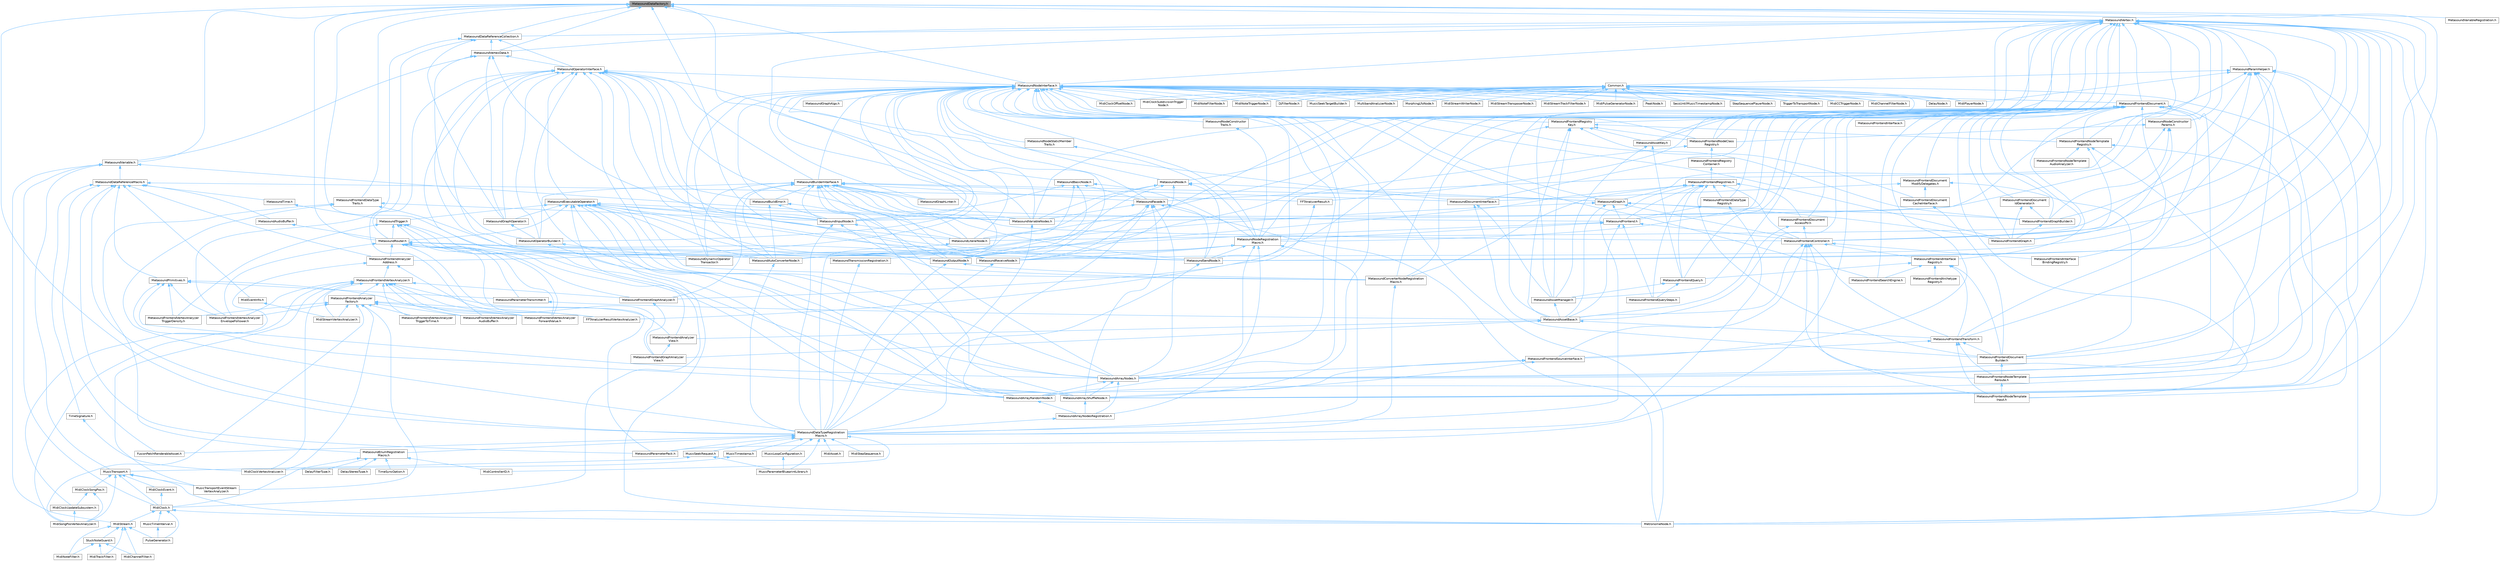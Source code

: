 digraph "MetasoundDataFactory.h"
{
 // INTERACTIVE_SVG=YES
 // LATEX_PDF_SIZE
  bgcolor="transparent";
  edge [fontname=Helvetica,fontsize=10,labelfontname=Helvetica,labelfontsize=10];
  node [fontname=Helvetica,fontsize=10,shape=box,height=0.2,width=0.4];
  Node1 [id="Node000001",label="MetasoundDataFactory.h",height=0.2,width=0.4,color="gray40", fillcolor="grey60", style="filled", fontcolor="black",tooltip=" "];
  Node1 -> Node2 [id="edge1_Node000001_Node000002",dir="back",color="steelblue1",style="solid",tooltip=" "];
  Node2 [id="Node000002",label="MetasoundArrayNodes.h",height=0.2,width=0.4,color="grey40", fillcolor="white", style="filled",URL="$de/d05/MetasoundArrayNodes_8h.html",tooltip=" "];
  Node2 -> Node3 [id="edge2_Node000002_Node000003",dir="back",color="steelblue1",style="solid",tooltip=" "];
  Node3 [id="Node000003",label="MetasoundArrayNodesRegistration.h",height=0.2,width=0.4,color="grey40", fillcolor="white", style="filled",URL="$d2/d35/MetasoundArrayNodesRegistration_8h.html",tooltip=" "];
  Node3 -> Node4 [id="edge3_Node000003_Node000004",dir="back",color="steelblue1",style="solid",tooltip=" "];
  Node4 [id="Node000004",label="MetasoundDataTypeRegistration\lMacro.h",height=0.2,width=0.4,color="grey40", fillcolor="white", style="filled",URL="$d1/d2b/MetasoundDataTypeRegistrationMacro_8h.html",tooltip=" "];
  Node4 -> Node5 [id="edge4_Node000004_Node000005",dir="back",color="steelblue1",style="solid",tooltip=" "];
  Node5 [id="Node000005",label="FusionPatchRenderableAsset.h",height=0.2,width=0.4,color="grey40", fillcolor="white", style="filled",URL="$d0/dd5/FusionPatchRenderableAsset_8h.html",tooltip=" "];
  Node4 -> Node6 [id="edge5_Node000004_Node000006",dir="back",color="steelblue1",style="solid",tooltip=" "];
  Node6 [id="Node000006",label="MetasoundEnumRegistration\lMacro.h",height=0.2,width=0.4,color="grey40", fillcolor="white", style="filled",URL="$dd/da6/MetasoundEnumRegistrationMacro_8h.html",tooltip=" "];
  Node6 -> Node7 [id="edge6_Node000006_Node000007",dir="back",color="steelblue1",style="solid",tooltip=" "];
  Node7 [id="Node000007",label="DelayFilterType.h",height=0.2,width=0.4,color="grey40", fillcolor="white", style="filled",URL="$da/d13/DelayFilterType_8h.html",tooltip=" "];
  Node6 -> Node8 [id="edge7_Node000006_Node000008",dir="back",color="steelblue1",style="solid",tooltip=" "];
  Node8 [id="Node000008",label="DelayStereoType.h",height=0.2,width=0.4,color="grey40", fillcolor="white", style="filled",URL="$d4/db3/DelayStereoType_8h.html",tooltip=" "];
  Node6 -> Node9 [id="edge8_Node000006_Node000009",dir="back",color="steelblue1",style="solid",tooltip=" "];
  Node9 [id="Node000009",label="MidiClock.h",height=0.2,width=0.4,color="grey40", fillcolor="white", style="filled",URL="$df/d88/MidiClock_8h.html",tooltip=" "];
  Node9 -> Node10 [id="edge9_Node000009_Node000010",dir="back",color="steelblue1",style="solid",tooltip=" "];
  Node10 [id="Node000010",label="MetronomeNode.h",height=0.2,width=0.4,color="grey40", fillcolor="white", style="filled",URL="$d9/daa/MetronomeNode_8h.html",tooltip=" "];
  Node9 -> Node11 [id="edge10_Node000009_Node000011",dir="back",color="steelblue1",style="solid",tooltip=" "];
  Node11 [id="Node000011",label="MidiStream.h",height=0.2,width=0.4,color="grey40", fillcolor="white", style="filled",URL="$d8/ded/MidiStream_8h.html",tooltip=" "];
  Node11 -> Node12 [id="edge11_Node000011_Node000012",dir="back",color="steelblue1",style="solid",tooltip=" "];
  Node12 [id="Node000012",label="MidiChannelFilter.h",height=0.2,width=0.4,color="grey40", fillcolor="white", style="filled",URL="$d3/dab/MidiChannelFilter_8h.html",tooltip=" "];
  Node11 -> Node13 [id="edge12_Node000011_Node000013",dir="back",color="steelblue1",style="solid",tooltip=" "];
  Node13 [id="Node000013",label="MidiNoteFilter.h",height=0.2,width=0.4,color="grey40", fillcolor="white", style="filled",URL="$d4/d05/MidiNoteFilter_8h.html",tooltip=" "];
  Node11 -> Node14 [id="edge13_Node000011_Node000014",dir="back",color="steelblue1",style="solid",tooltip=" "];
  Node14 [id="Node000014",label="MidiTrackFilter.h",height=0.2,width=0.4,color="grey40", fillcolor="white", style="filled",URL="$d0/d2f/MidiTrackFilter_8h.html",tooltip=" "];
  Node11 -> Node15 [id="edge14_Node000011_Node000015",dir="back",color="steelblue1",style="solid",tooltip=" "];
  Node15 [id="Node000015",label="PulseGenerator.h",height=0.2,width=0.4,color="grey40", fillcolor="white", style="filled",URL="$da/db3/PulseGenerator_8h.html",tooltip=" "];
  Node11 -> Node16 [id="edge15_Node000011_Node000016",dir="back",color="steelblue1",style="solid",tooltip=" "];
  Node16 [id="Node000016",label="StuckNoteGuard.h",height=0.2,width=0.4,color="grey40", fillcolor="white", style="filled",URL="$df/dcf/StuckNoteGuard_8h.html",tooltip=" "];
  Node16 -> Node12 [id="edge16_Node000016_Node000012",dir="back",color="steelblue1",style="solid",tooltip=" "];
  Node16 -> Node13 [id="edge17_Node000016_Node000013",dir="back",color="steelblue1",style="solid",tooltip=" "];
  Node16 -> Node14 [id="edge18_Node000016_Node000014",dir="back",color="steelblue1",style="solid",tooltip=" "];
  Node9 -> Node17 [id="edge19_Node000009_Node000017",dir="back",color="steelblue1",style="solid",tooltip=" "];
  Node17 [id="Node000017",label="MusicTimeInterval.h",height=0.2,width=0.4,color="grey40", fillcolor="white", style="filled",URL="$dc/da7/MusicTimeInterval_8h.html",tooltip=" "];
  Node17 -> Node15 [id="edge20_Node000017_Node000015",dir="back",color="steelblue1",style="solid",tooltip=" "];
  Node9 -> Node15 [id="edge21_Node000009_Node000015",dir="back",color="steelblue1",style="solid",tooltip=" "];
  Node6 -> Node18 [id="edge22_Node000006_Node000018",dir="back",color="steelblue1",style="solid",tooltip=" "];
  Node18 [id="Node000018",label="MidiControllerID.h",height=0.2,width=0.4,color="grey40", fillcolor="white", style="filled",URL="$d0/d53/MidiControllerID_8h.html",tooltip=" "];
  Node6 -> Node19 [id="edge23_Node000006_Node000019",dir="back",color="steelblue1",style="solid",tooltip=" "];
  Node19 [id="Node000019",label="TimeSyncOption.h",height=0.2,width=0.4,color="grey40", fillcolor="white", style="filled",URL="$d4/dc5/HarmonixMetasound_2Public_2HarmonixMetasound_2DataTypes_2TimeSyncOption_8h.html",tooltip=" "];
  Node4 -> Node20 [id="edge24_Node000004_Node000020",dir="back",color="steelblue1",style="solid",tooltip=" "];
  Node20 [id="Node000020",label="MetasoundParameterPack.h",height=0.2,width=0.4,color="grey40", fillcolor="white", style="filled",URL="$d8/d84/MetasoundParameterPack_8h.html",tooltip=" "];
  Node4 -> Node21 [id="edge25_Node000004_Node000021",dir="back",color="steelblue1",style="solid",tooltip=" "];
  Node21 [id="Node000021",label="MidiAsset.h",height=0.2,width=0.4,color="grey40", fillcolor="white", style="filled",URL="$da/d6b/MidiAsset_8h.html",tooltip=" "];
  Node4 -> Node18 [id="edge26_Node000004_Node000018",dir="back",color="steelblue1",style="solid",tooltip=" "];
  Node4 -> Node22 [id="edge27_Node000004_Node000022",dir="back",color="steelblue1",style="solid",tooltip=" "];
  Node22 [id="Node000022",label="MidiStepSequence.h",height=0.2,width=0.4,color="grey40", fillcolor="white", style="filled",URL="$de/dbc/MidiStepSequence_8h.html",tooltip=" "];
  Node4 -> Node23 [id="edge28_Node000004_Node000023",dir="back",color="steelblue1",style="solid",tooltip=" "];
  Node23 [id="Node000023",label="MusicLoopConfiguration.h",height=0.2,width=0.4,color="grey40", fillcolor="white", style="filled",URL="$de/d33/MusicLoopConfiguration_8h.html",tooltip=" "];
  Node23 -> Node24 [id="edge29_Node000023_Node000024",dir="back",color="steelblue1",style="solid",tooltip=" "];
  Node24 [id="Node000024",label="MusicParameterBlueprintLibrary.h",height=0.2,width=0.4,color="grey40", fillcolor="white", style="filled",URL="$d0/d2e/MusicParameterBlueprintLibrary_8h.html",tooltip=" "];
  Node4 -> Node24 [id="edge30_Node000004_Node000024",dir="back",color="steelblue1",style="solid",tooltip=" "];
  Node4 -> Node25 [id="edge31_Node000004_Node000025",dir="back",color="steelblue1",style="solid",tooltip=" "];
  Node25 [id="Node000025",label="MusicSeekRequest.h",height=0.2,width=0.4,color="grey40", fillcolor="white", style="filled",URL="$d0/d38/MusicSeekRequest_8h.html",tooltip=" "];
  Node25 -> Node24 [id="edge32_Node000025_Node000024",dir="back",color="steelblue1",style="solid",tooltip=" "];
  Node25 -> Node26 [id="edge33_Node000025_Node000026",dir="back",color="steelblue1",style="solid",tooltip=" "];
  Node26 [id="Node000026",label="MusicTransport.h",height=0.2,width=0.4,color="grey40", fillcolor="white", style="filled",URL="$d2/d3d/MusicTransport_8h.html",tooltip=" "];
  Node26 -> Node10 [id="edge34_Node000026_Node000010",dir="back",color="steelblue1",style="solid",tooltip=" "];
  Node26 -> Node9 [id="edge35_Node000026_Node000009",dir="back",color="steelblue1",style="solid",tooltip=" "];
  Node26 -> Node27 [id="edge36_Node000026_Node000027",dir="back",color="steelblue1",style="solid",tooltip=" "];
  Node27 [id="Node000027",label="MidiClockEvent.h",height=0.2,width=0.4,color="grey40", fillcolor="white", style="filled",URL="$d7/d7d/MidiClockEvent_8h.html",tooltip=" "];
  Node27 -> Node9 [id="edge37_Node000027_Node000009",dir="back",color="steelblue1",style="solid",tooltip=" "];
  Node26 -> Node28 [id="edge38_Node000026_Node000028",dir="back",color="steelblue1",style="solid",tooltip=" "];
  Node28 [id="Node000028",label="MidiClockSongPos.h",height=0.2,width=0.4,color="grey40", fillcolor="white", style="filled",URL="$d2/d72/MidiClockSongPos_8h.html",tooltip=" "];
  Node28 -> Node29 [id="edge39_Node000028_Node000029",dir="back",color="steelblue1",style="solid",tooltip=" "];
  Node29 [id="Node000029",label="MidiClockUpdateSubsystem.h",height=0.2,width=0.4,color="grey40", fillcolor="white", style="filled",URL="$dc/d52/MidiClockUpdateSubsystem_8h.html",tooltip=" "];
  Node29 -> Node30 [id="edge40_Node000029_Node000030",dir="back",color="steelblue1",style="solid",tooltip=" "];
  Node30 [id="Node000030",label="MidiSongPosVertexAnalyzer.h",height=0.2,width=0.4,color="grey40", fillcolor="white", style="filled",URL="$db/d10/MidiSongPosVertexAnalyzer_8h.html",tooltip=" "];
  Node28 -> Node30 [id="edge41_Node000028_Node000030",dir="back",color="steelblue1",style="solid",tooltip=" "];
  Node26 -> Node30 [id="edge42_Node000026_Node000030",dir="back",color="steelblue1",style="solid",tooltip=" "];
  Node26 -> Node31 [id="edge43_Node000026_Node000031",dir="back",color="steelblue1",style="solid",tooltip=" "];
  Node31 [id="Node000031",label="MusicTransportEventStream\lVertexAnalyzer.h",height=0.2,width=0.4,color="grey40", fillcolor="white", style="filled",URL="$d1/da4/MusicTransportEventStreamVertexAnalyzer_8h.html",tooltip=" "];
  Node4 -> Node32 [id="edge44_Node000004_Node000032",dir="back",color="steelblue1",style="solid",tooltip=" "];
  Node32 [id="Node000032",label="MusicTimestamp.h",height=0.2,width=0.4,color="grey40", fillcolor="white", style="filled",URL="$dc/d8f/MusicTimestamp_8h.html",tooltip=" "];
  Node32 -> Node33 [id="edge45_Node000032_Node000033",dir="back",color="steelblue1",style="solid",tooltip=" "];
  Node33 [id="Node000033",label="MidiClockVertexAnalyzer.h",height=0.2,width=0.4,color="grey40", fillcolor="white", style="filled",URL="$d5/dfa/MidiClockVertexAnalyzer_8h.html",tooltip=" "];
  Node2 -> Node34 [id="edge46_Node000002_Node000034",dir="back",color="steelblue1",style="solid",tooltip=" "];
  Node34 [id="Node000034",label="MetasoundArrayRandomNode.h",height=0.2,width=0.4,color="grey40", fillcolor="white", style="filled",URL="$d3/d94/MetasoundArrayRandomNode_8h.html",tooltip=" "];
  Node34 -> Node3 [id="edge47_Node000034_Node000003",dir="back",color="steelblue1",style="solid",tooltip=" "];
  Node2 -> Node35 [id="edge48_Node000002_Node000035",dir="back",color="steelblue1",style="solid",tooltip=" "];
  Node35 [id="Node000035",label="MetasoundArrayShuffleNode.h",height=0.2,width=0.4,color="grey40", fillcolor="white", style="filled",URL="$db/dcb/MetasoundArrayShuffleNode_8h.html",tooltip=" "];
  Node35 -> Node3 [id="edge49_Node000035_Node000003",dir="back",color="steelblue1",style="solid",tooltip=" "];
  Node1 -> Node35 [id="edge50_Node000001_Node000035",dir="back",color="steelblue1",style="solid",tooltip=" "];
  Node1 -> Node36 [id="edge51_Node000001_Node000036",dir="back",color="steelblue1",style="solid",tooltip=" "];
  Node36 [id="Node000036",label="MetasoundAutoConverterNode.h",height=0.2,width=0.4,color="grey40", fillcolor="white", style="filled",URL="$de/d7e/MetasoundAutoConverterNode_8h.html",tooltip=" "];
  Node36 -> Node4 [id="edge52_Node000036_Node000004",dir="back",color="steelblue1",style="solid",tooltip=" "];
  Node1 -> Node37 [id="edge53_Node000001_Node000037",dir="back",color="steelblue1",style="solid",tooltip=" "];
  Node37 [id="Node000037",label="MetasoundDataReferenceCollection.h",height=0.2,width=0.4,color="grey40", fillcolor="white", style="filled",URL="$dd/dd2/MetasoundDataReferenceCollection_8h.html",tooltip=" "];
  Node37 -> Node38 [id="edge54_Node000037_Node000038",dir="back",color="steelblue1",style="solid",tooltip=" "];
  Node38 [id="Node000038",label="MetasoundFrontendVertexAnalyzer\lAudioBuffer.h",height=0.2,width=0.4,color="grey40", fillcolor="white", style="filled",URL="$d2/db9/MetasoundFrontendVertexAnalyzerAudioBuffer_8h.html",tooltip=" "];
  Node37 -> Node39 [id="edge55_Node000037_Node000039",dir="back",color="steelblue1",style="solid",tooltip=" "];
  Node39 [id="Node000039",label="MetasoundFrontendVertexAnalyzer\lEnvelopeFollower.h",height=0.2,width=0.4,color="grey40", fillcolor="white", style="filled",URL="$d1/deb/MetasoundFrontendVertexAnalyzerEnvelopeFollower_8h.html",tooltip=" "];
  Node37 -> Node40 [id="edge56_Node000037_Node000040",dir="back",color="steelblue1",style="solid",tooltip=" "];
  Node40 [id="Node000040",label="MetasoundGraphOperator.h",height=0.2,width=0.4,color="grey40", fillcolor="white", style="filled",URL="$d2/dd4/MetasoundGraphOperator_8h.html",tooltip=" "];
  Node40 -> Node41 [id="edge57_Node000040_Node000041",dir="back",color="steelblue1",style="solid",tooltip=" "];
  Node41 [id="Node000041",label="MetasoundOperatorBuilder.h",height=0.2,width=0.4,color="grey40", fillcolor="white", style="filled",URL="$de/d63/MetasoundOperatorBuilder_8h.html",tooltip=" "];
  Node41 -> Node34 [id="edge58_Node000041_Node000034",dir="back",color="steelblue1",style="solid",tooltip=" "];
  Node41 -> Node42 [id="edge59_Node000041_Node000042",dir="back",color="steelblue1",style="solid",tooltip=" "];
  Node42 [id="Node000042",label="MetasoundDynamicOperator\lTransactor.h",height=0.2,width=0.4,color="grey40", fillcolor="white", style="filled",URL="$dc/dbd/MetasoundDynamicOperatorTransactor_8h.html",tooltip=" "];
  Node37 -> Node43 [id="edge60_Node000037_Node000043",dir="back",color="steelblue1",style="solid",tooltip=" "];
  Node43 [id="Node000043",label="MetasoundOperatorInterface.h",height=0.2,width=0.4,color="grey40", fillcolor="white", style="filled",URL="$dd/d27/MetasoundOperatorInterface_8h.html",tooltip=" "];
  Node43 -> Node2 [id="edge61_Node000043_Node000002",dir="back",color="steelblue1",style="solid",tooltip=" "];
  Node43 -> Node35 [id="edge62_Node000043_Node000035",dir="back",color="steelblue1",style="solid",tooltip=" "];
  Node43 -> Node36 [id="edge63_Node000043_Node000036",dir="back",color="steelblue1",style="solid",tooltip=" "];
  Node43 -> Node44 [id="edge64_Node000043_Node000044",dir="back",color="steelblue1",style="solid",tooltip=" "];
  Node44 [id="Node000044",label="MetasoundBuildError.h",height=0.2,width=0.4,color="grey40", fillcolor="white", style="filled",URL="$d6/d6d/MetasoundBuildError_8h.html",tooltip=" "];
  Node44 -> Node36 [id="edge65_Node000044_Node000036",dir="back",color="steelblue1",style="solid",tooltip=" "];
  Node44 -> Node45 [id="edge66_Node000044_Node000045",dir="back",color="steelblue1",style="solid",tooltip=" "];
  Node45 [id="Node000045",label="MetasoundInputNode.h",height=0.2,width=0.4,color="grey40", fillcolor="white", style="filled",URL="$d3/d30/MetasoundInputNode_8h.html",tooltip=" "];
  Node45 -> Node46 [id="edge67_Node000045_Node000046",dir="back",color="steelblue1",style="solid",tooltip=" "];
  Node46 [id="Node000046",label="MetasoundConverterNodeRegistration\lMacro.h",height=0.2,width=0.4,color="grey40", fillcolor="white", style="filled",URL="$d1/de5/MetasoundConverterNodeRegistrationMacro_8h.html",tooltip=" "];
  Node46 -> Node4 [id="edge68_Node000046_Node000004",dir="back",color="steelblue1",style="solid",tooltip=" "];
  Node45 -> Node4 [id="edge69_Node000045_Node000004",dir="back",color="steelblue1",style="solid",tooltip=" "];
  Node45 -> Node47 [id="edge70_Node000045_Node000047",dir="back",color="steelblue1",style="solid",tooltip=" "];
  Node47 [id="Node000047",label="MetasoundLiteralNode.h",height=0.2,width=0.4,color="grey40", fillcolor="white", style="filled",URL="$db/d1d/MetasoundLiteralNode_8h.html",tooltip=" "];
  Node47 -> Node4 [id="edge71_Node000047_Node000004",dir="back",color="steelblue1",style="solid",tooltip=" "];
  Node44 -> Node48 [id="edge72_Node000044_Node000048",dir="back",color="steelblue1",style="solid",tooltip=" "];
  Node48 [id="Node000048",label="MetasoundOutputNode.h",height=0.2,width=0.4,color="grey40", fillcolor="white", style="filled",URL="$d5/d06/MetasoundOutputNode_8h.html",tooltip=" "];
  Node48 -> Node46 [id="edge73_Node000048_Node000046",dir="back",color="steelblue1",style="solid",tooltip=" "];
  Node48 -> Node4 [id="edge74_Node000048_Node000004",dir="back",color="steelblue1",style="solid",tooltip=" "];
  Node43 -> Node49 [id="edge75_Node000043_Node000049",dir="back",color="steelblue1",style="solid",tooltip=" "];
  Node49 [id="Node000049",label="MetasoundBuilderInterface.h",height=0.2,width=0.4,color="grey40", fillcolor="white", style="filled",URL="$d9/d0d/MetasoundBuilderInterface_8h.html",tooltip=" "];
  Node49 -> Node2 [id="edge76_Node000049_Node000002",dir="back",color="steelblue1",style="solid",tooltip=" "];
  Node49 -> Node35 [id="edge77_Node000049_Node000035",dir="back",color="steelblue1",style="solid",tooltip=" "];
  Node49 -> Node36 [id="edge78_Node000049_Node000036",dir="back",color="steelblue1",style="solid",tooltip=" "];
  Node49 -> Node44 [id="edge79_Node000049_Node000044",dir="back",color="steelblue1",style="solid",tooltip=" "];
  Node49 -> Node50 [id="edge80_Node000049_Node000050",dir="back",color="steelblue1",style="solid",tooltip=" "];
  Node50 [id="Node000050",label="MetasoundDocumentInterface.h",height=0.2,width=0.4,color="grey40", fillcolor="white", style="filled",URL="$dd/dfb/MetasoundDocumentInterface_8h.html",tooltip=" "];
  Node50 -> Node51 [id="edge81_Node000050_Node000051",dir="back",color="steelblue1",style="solid",tooltip=" "];
  Node51 [id="Node000051",label="MetasoundAssetManager.h",height=0.2,width=0.4,color="grey40", fillcolor="white", style="filled",URL="$dd/da3/MetasoundAssetManager_8h.html",tooltip=" "];
  Node51 -> Node52 [id="edge82_Node000051_Node000052",dir="back",color="steelblue1",style="solid",tooltip=" "];
  Node52 [id="Node000052",label="MetasoundAssetBase.h",height=0.2,width=0.4,color="grey40", fillcolor="white", style="filled",URL="$d5/d81/MetasoundAssetBase_8h.html",tooltip=" "];
  Node52 -> Node53 [id="edge83_Node000052_Node000053",dir="back",color="steelblue1",style="solid",tooltip=" "];
  Node53 [id="Node000053",label="MetasoundFrontendAnalyzer\lView.h",height=0.2,width=0.4,color="grey40", fillcolor="white", style="filled",URL="$d0/d5e/MetasoundFrontendAnalyzerView_8h.html",tooltip=" "];
  Node53 -> Node54 [id="edge84_Node000053_Node000054",dir="back",color="steelblue1",style="solid",tooltip=" "];
  Node54 [id="Node000054",label="MetasoundFrontendGraphAnalyzer\lView.h",height=0.2,width=0.4,color="grey40", fillcolor="white", style="filled",URL="$d6/dd1/MetasoundFrontendGraphAnalyzerView_8h.html",tooltip=" "];
  Node52 -> Node54 [id="edge85_Node000052_Node000054",dir="back",color="steelblue1",style="solid",tooltip=" "];
  Node52 -> Node55 [id="edge86_Node000052_Node000055",dir="back",color="steelblue1",style="solid",tooltip=" "];
  Node55 [id="Node000055",label="MetasoundFrontendTransform.h",height=0.2,width=0.4,color="grey40", fillcolor="white", style="filled",URL="$dc/d48/MetasoundFrontendTransform_8h.html",tooltip=" "];
  Node55 -> Node56 [id="edge87_Node000055_Node000056",dir="back",color="steelblue1",style="solid",tooltip=" "];
  Node56 [id="Node000056",label="MetasoundFrontendDocument\lBuilder.h",height=0.2,width=0.4,color="grey40", fillcolor="white", style="filled",URL="$da/dfa/MetasoundFrontendDocumentBuilder_8h.html",tooltip=" "];
  Node56 -> Node57 [id="edge88_Node000056_Node000057",dir="back",color="steelblue1",style="solid",tooltip=" "];
  Node57 [id="Node000057",label="MetasoundFrontendNodeTemplate\lReroute.h",height=0.2,width=0.4,color="grey40", fillcolor="white", style="filled",URL="$d7/d33/MetasoundFrontendNodeTemplateReroute_8h.html",tooltip=" "];
  Node57 -> Node58 [id="edge89_Node000057_Node000058",dir="back",color="steelblue1",style="solid",tooltip=" "];
  Node58 [id="Node000058",label="MetasoundFrontendNodeTemplate\lInput.h",height=0.2,width=0.4,color="grey40", fillcolor="white", style="filled",URL="$d6/d69/MetasoundFrontendNodeTemplateInput_8h.html",tooltip=" "];
  Node55 -> Node58 [id="edge90_Node000055_Node000058",dir="back",color="steelblue1",style="solid",tooltip=" "];
  Node55 -> Node57 [id="edge91_Node000055_Node000057",dir="back",color="steelblue1",style="solid",tooltip=" "];
  Node55 -> Node59 [id="edge92_Node000055_Node000059",dir="back",color="steelblue1",style="solid",tooltip=" "];
  Node59 [id="Node000059",label="MetasoundFrontendSourceInterface.h",height=0.2,width=0.4,color="grey40", fillcolor="white", style="filled",URL="$de/db5/MetasoundFrontendSourceInterface_8h.html",tooltip=" "];
  Node59 -> Node2 [id="edge93_Node000059_Node000002",dir="back",color="steelblue1",style="solid",tooltip=" "];
  Node59 -> Node34 [id="edge94_Node000059_Node000034",dir="back",color="steelblue1",style="solid",tooltip=" "];
  Node59 -> Node35 [id="edge95_Node000059_Node000035",dir="back",color="steelblue1",style="solid",tooltip=" "];
  Node50 -> Node56 [id="edge96_Node000050_Node000056",dir="back",color="steelblue1",style="solid",tooltip=" "];
  Node49 -> Node42 [id="edge97_Node000049_Node000042",dir="back",color="steelblue1",style="solid",tooltip=" "];
  Node49 -> Node60 [id="edge98_Node000049_Node000060",dir="back",color="steelblue1",style="solid",tooltip=" "];
  Node60 [id="Node000060",label="MetasoundFacade.h",height=0.2,width=0.4,color="grey40", fillcolor="white", style="filled",URL="$d2/deb/MetasoundFacade_8h.html",tooltip=" "];
  Node60 -> Node2 [id="edge99_Node000060_Node000002",dir="back",color="steelblue1",style="solid",tooltip=" "];
  Node60 -> Node34 [id="edge100_Node000060_Node000034",dir="back",color="steelblue1",style="solid",tooltip=" "];
  Node60 -> Node35 [id="edge101_Node000060_Node000035",dir="back",color="steelblue1",style="solid",tooltip=" "];
  Node60 -> Node61 [id="edge102_Node000060_Node000061",dir="back",color="steelblue1",style="solid",tooltip=" "];
  Node61 [id="Node000061",label="MetasoundReceiveNode.h",height=0.2,width=0.4,color="grey40", fillcolor="white", style="filled",URL="$d3/d08/MetasoundReceiveNode_8h.html",tooltip=" "];
  Node61 -> Node4 [id="edge103_Node000061_Node000004",dir="back",color="steelblue1",style="solid",tooltip=" "];
  Node60 -> Node62 [id="edge104_Node000060_Node000062",dir="back",color="steelblue1",style="solid",tooltip=" "];
  Node62 [id="Node000062",label="MetasoundSendNode.h",height=0.2,width=0.4,color="grey40", fillcolor="white", style="filled",URL="$dc/dca/MetasoundSendNode_8h.html",tooltip=" "];
  Node62 -> Node4 [id="edge105_Node000062_Node000004",dir="back",color="steelblue1",style="solid",tooltip=" "];
  Node60 -> Node63 [id="edge106_Node000060_Node000063",dir="back",color="steelblue1",style="solid",tooltip=" "];
  Node63 [id="Node000063",label="MetasoundVariableNodes.h",height=0.2,width=0.4,color="grey40", fillcolor="white", style="filled",URL="$d8/d34/MetasoundVariableNodes_8h.html",tooltip=" "];
  Node63 -> Node4 [id="edge107_Node000063_Node000004",dir="back",color="steelblue1",style="solid",tooltip=" "];
  Node60 -> Node10 [id="edge108_Node000060_Node000010",dir="back",color="steelblue1",style="solid",tooltip=" "];
  Node49 -> Node64 [id="edge109_Node000049_Node000064",dir="back",color="steelblue1",style="solid",tooltip=" "];
  Node64 [id="Node000064",label="MetasoundFrontend.h",height=0.2,width=0.4,color="grey40", fillcolor="white", style="filled",URL="$d4/d31/MetasoundFrontend_8h.html",tooltip=" "];
  Node64 -> Node52 [id="edge110_Node000064_Node000052",dir="back",color="steelblue1",style="solid",tooltip=" "];
  Node64 -> Node36 [id="edge111_Node000064_Node000036",dir="back",color="steelblue1",style="solid",tooltip=" "];
  Node64 -> Node65 [id="edge112_Node000064_Node000065",dir="back",color="steelblue1",style="solid",tooltip=" "];
  Node65 [id="Node000065",label="MetasoundFrontendController.h",height=0.2,width=0.4,color="grey40", fillcolor="white", style="filled",URL="$d0/d64/MetasoundFrontendController_8h.html",tooltip=" "];
  Node65 -> Node52 [id="edge113_Node000065_Node000052",dir="back",color="steelblue1",style="solid",tooltip=" "];
  Node65 -> Node66 [id="edge114_Node000065_Node000066",dir="back",color="steelblue1",style="solid",tooltip=" "];
  Node66 [id="Node000066",label="MetasoundFrontendInterface\lBindingRegistry.h",height=0.2,width=0.4,color="grey40", fillcolor="white", style="filled",URL="$da/de4/MetasoundFrontendInterfaceBindingRegistry_8h.html",tooltip=" "];
  Node65 -> Node67 [id="edge115_Node000065_Node000067",dir="back",color="steelblue1",style="solid",tooltip=" "];
  Node67 [id="Node000067",label="MetasoundFrontendInterface\lRegistry.h",height=0.2,width=0.4,color="grey40", fillcolor="white", style="filled",URL="$d7/d91/MetasoundFrontendInterfaceRegistry_8h.html",tooltip=" "];
  Node67 -> Node68 [id="edge116_Node000067_Node000068",dir="back",color="steelblue1",style="solid",tooltip=" "];
  Node68 [id="Node000068",label="MetasoundFrontendArchetype\lRegistry.h",height=0.2,width=0.4,color="grey40", fillcolor="white", style="filled",URL="$db/d0e/MetasoundFrontendArchetypeRegistry_8h.html",tooltip=" "];
  Node67 -> Node56 [id="edge117_Node000067_Node000056",dir="back",color="steelblue1",style="solid",tooltip=" "];
  Node67 -> Node69 [id="edge118_Node000067_Node000069",dir="back",color="steelblue1",style="solid",tooltip=" "];
  Node69 [id="Node000069",label="MetasoundFrontendQuery.h",height=0.2,width=0.4,color="grey40", fillcolor="white", style="filled",URL="$d6/dba/MetasoundFrontendQuery_8h.html",tooltip=" "];
  Node69 -> Node51 [id="edge119_Node000069_Node000051",dir="back",color="steelblue1",style="solid",tooltip=" "];
  Node69 -> Node70 [id="edge120_Node000069_Node000070",dir="back",color="steelblue1",style="solid",tooltip=" "];
  Node70 [id="Node000070",label="MetasoundFrontendQuerySteps.h",height=0.2,width=0.4,color="grey40", fillcolor="white", style="filled",URL="$d1/d63/MetasoundFrontendQuerySteps_8h.html",tooltip=" "];
  Node67 -> Node71 [id="edge121_Node000067_Node000071",dir="back",color="steelblue1",style="solid",tooltip=" "];
  Node71 [id="Node000071",label="MetasoundFrontendSearchEngine.h",height=0.2,width=0.4,color="grey40", fillcolor="white", style="filled",URL="$d3/de8/MetasoundFrontendSearchEngine_8h.html",tooltip=" "];
  Node67 -> Node55 [id="edge122_Node000067_Node000055",dir="back",color="steelblue1",style="solid",tooltip=" "];
  Node65 -> Node58 [id="edge123_Node000065_Node000058",dir="back",color="steelblue1",style="solid",tooltip=" "];
  Node65 -> Node57 [id="edge124_Node000065_Node000057",dir="back",color="steelblue1",style="solid",tooltip=" "];
  Node65 -> Node59 [id="edge125_Node000065_Node000059",dir="back",color="steelblue1",style="solid",tooltip=" "];
  Node65 -> Node55 [id="edge126_Node000065_Node000055",dir="back",color="steelblue1",style="solid",tooltip=" "];
  Node64 -> Node70 [id="edge127_Node000064_Node000070",dir="back",color="steelblue1",style="solid",tooltip=" "];
  Node64 -> Node72 [id="edge128_Node000064_Node000072",dir="back",color="steelblue1",style="solid",tooltip=" "];
  Node72 [id="Node000072",label="MetasoundNodeRegistration\lMacro.h",height=0.2,width=0.4,color="grey40", fillcolor="white", style="filled",URL="$d3/d0b/MetasoundNodeRegistrationMacro_8h.html",tooltip=" "];
  Node72 -> Node2 [id="edge129_Node000072_Node000002",dir="back",color="steelblue1",style="solid",tooltip=" "];
  Node72 -> Node3 [id="edge130_Node000072_Node000003",dir="back",color="steelblue1",style="solid",tooltip=" "];
  Node72 -> Node36 [id="edge131_Node000072_Node000036",dir="back",color="steelblue1",style="solid",tooltip=" "];
  Node72 -> Node4 [id="edge132_Node000072_Node000004",dir="back",color="steelblue1",style="solid",tooltip=" "];
  Node72 -> Node48 [id="edge133_Node000072_Node000048",dir="back",color="steelblue1",style="solid",tooltip=" "];
  Node72 -> Node61 [id="edge134_Node000072_Node000061",dir="back",color="steelblue1",style="solid",tooltip=" "];
  Node72 -> Node62 [id="edge135_Node000072_Node000062",dir="back",color="steelblue1",style="solid",tooltip=" "];
  Node49 -> Node65 [id="edge136_Node000049_Node000065",dir="back",color="steelblue1",style="solid",tooltip=" "];
  Node49 -> Node73 [id="edge137_Node000049_Node000073",dir="back",color="steelblue1",style="solid",tooltip=" "];
  Node73 [id="Node000073",label="MetasoundFrontendGraphAnalyzer.h",height=0.2,width=0.4,color="grey40", fillcolor="white", style="filled",URL="$de/d04/MetasoundFrontendGraphAnalyzer_8h.html",tooltip=" "];
  Node73 -> Node54 [id="edge138_Node000073_Node000054",dir="back",color="steelblue1",style="solid",tooltip=" "];
  Node49 -> Node74 [id="edge139_Node000049_Node000074",dir="back",color="steelblue1",style="solid",tooltip=" "];
  Node74 [id="Node000074",label="MetasoundGraph.h",height=0.2,width=0.4,color="grey40", fillcolor="white", style="filled",URL="$de/d89/MetasoundGraph_8h.html",tooltip=" "];
  Node74 -> Node52 [id="edge140_Node000074_Node000052",dir="back",color="steelblue1",style="solid",tooltip=" "];
  Node74 -> Node42 [id="edge141_Node000074_Node000042",dir="back",color="steelblue1",style="solid",tooltip=" "];
  Node74 -> Node64 [id="edge142_Node000074_Node000064",dir="back",color="steelblue1",style="solid",tooltip=" "];
  Node74 -> Node65 [id="edge143_Node000074_Node000065",dir="back",color="steelblue1",style="solid",tooltip=" "];
  Node74 -> Node75 [id="edge144_Node000074_Node000075",dir="back",color="steelblue1",style="solid",tooltip=" "];
  Node75 [id="Node000075",label="MetasoundFrontendGraph.h",height=0.2,width=0.4,color="grey40", fillcolor="white", style="filled",URL="$db/d4b/MetasoundFrontendGraph_8h.html",tooltip=" "];
  Node74 -> Node76 [id="edge145_Node000074_Node000076",dir="back",color="steelblue1",style="solid",tooltip=" "];
  Node76 [id="Node000076",label="MetasoundFrontendGraphBuilder.h",height=0.2,width=0.4,color="grey40", fillcolor="white", style="filled",URL="$d4/d98/MetasoundFrontendGraphBuilder_8h.html",tooltip=" "];
  Node76 -> Node75 [id="edge146_Node000076_Node000075",dir="back",color="steelblue1",style="solid",tooltip=" "];
  Node49 -> Node77 [id="edge147_Node000049_Node000077",dir="back",color="steelblue1",style="solid",tooltip=" "];
  Node77 [id="Node000077",label="MetasoundGraphLinter.h",height=0.2,width=0.4,color="grey40", fillcolor="white", style="filled",URL="$de/d0a/MetasoundGraphLinter_8h.html",tooltip=" "];
  Node49 -> Node45 [id="edge148_Node000049_Node000045",dir="back",color="steelblue1",style="solid",tooltip=" "];
  Node49 -> Node47 [id="edge149_Node000049_Node000047",dir="back",color="steelblue1",style="solid",tooltip=" "];
  Node49 -> Node41 [id="edge150_Node000049_Node000041",dir="back",color="steelblue1",style="solid",tooltip=" "];
  Node49 -> Node48 [id="edge151_Node000049_Node000048",dir="back",color="steelblue1",style="solid",tooltip=" "];
  Node49 -> Node61 [id="edge152_Node000049_Node000061",dir="back",color="steelblue1",style="solid",tooltip=" "];
  Node49 -> Node62 [id="edge153_Node000049_Node000062",dir="back",color="steelblue1",style="solid",tooltip=" "];
  Node49 -> Node63 [id="edge154_Node000049_Node000063",dir="back",color="steelblue1",style="solid",tooltip=" "];
  Node43 -> Node46 [id="edge155_Node000043_Node000046",dir="back",color="steelblue1",style="solid",tooltip=" "];
  Node43 -> Node50 [id="edge156_Node000043_Node000050",dir="back",color="steelblue1",style="solid",tooltip=" "];
  Node43 -> Node42 [id="edge157_Node000043_Node000042",dir="back",color="steelblue1",style="solid",tooltip=" "];
  Node43 -> Node78 [id="edge158_Node000043_Node000078",dir="back",color="steelblue1",style="solid",tooltip=" "];
  Node78 [id="Node000078",label="MetasoundExecutableOperator.h",height=0.2,width=0.4,color="grey40", fillcolor="white", style="filled",URL="$d3/d63/MetasoundExecutableOperator_8h.html",tooltip=" "];
  Node78 -> Node2 [id="edge159_Node000078_Node000002",dir="back",color="steelblue1",style="solid",tooltip=" "];
  Node78 -> Node34 [id="edge160_Node000078_Node000034",dir="back",color="steelblue1",style="solid",tooltip=" "];
  Node78 -> Node35 [id="edge161_Node000078_Node000035",dir="back",color="steelblue1",style="solid",tooltip=" "];
  Node78 -> Node36 [id="edge162_Node000078_Node000036",dir="back",color="steelblue1",style="solid",tooltip=" "];
  Node78 -> Node40 [id="edge163_Node000078_Node000040",dir="back",color="steelblue1",style="solid",tooltip=" "];
  Node78 -> Node45 [id="edge164_Node000078_Node000045",dir="back",color="steelblue1",style="solid",tooltip=" "];
  Node78 -> Node47 [id="edge165_Node000078_Node000047",dir="back",color="steelblue1",style="solid",tooltip=" "];
  Node78 -> Node48 [id="edge166_Node000078_Node000048",dir="back",color="steelblue1",style="solid",tooltip=" "];
  Node78 -> Node61 [id="edge167_Node000078_Node000061",dir="back",color="steelblue1",style="solid",tooltip=" "];
  Node78 -> Node79 [id="edge168_Node000078_Node000079",dir="back",color="steelblue1",style="solid",tooltip=" "];
  Node79 [id="Node000079",label="MetasoundRouter.h",height=0.2,width=0.4,color="grey40", fillcolor="white", style="filled",URL="$da/d1c/MetasoundRouter_8h.html",tooltip=" "];
  Node79 -> Node80 [id="edge169_Node000079_Node000080",dir="back",color="steelblue1",style="solid",tooltip=" "];
  Node80 [id="Node000080",label="MetasoundFrontendAnalyzer\lAddress.h",height=0.2,width=0.4,color="grey40", fillcolor="white", style="filled",URL="$d0/dd8/MetasoundFrontendAnalyzerAddress_8h.html",tooltip=" "];
  Node80 -> Node81 [id="edge170_Node000080_Node000081",dir="back",color="steelblue1",style="solid",tooltip=" "];
  Node81 [id="Node000081",label="MetasoundFrontendVertexAnalyzer.h",height=0.2,width=0.4,color="grey40", fillcolor="white", style="filled",URL="$db/d7d/MetasoundFrontendVertexAnalyzer_8h.html",tooltip=" "];
  Node81 -> Node82 [id="edge171_Node000081_Node000082",dir="back",color="steelblue1",style="solid",tooltip=" "];
  Node82 [id="Node000082",label="FFTAnalyzerResultVertexAnalyzer.h",height=0.2,width=0.4,color="grey40", fillcolor="white", style="filled",URL="$d6/d38/FFTAnalyzerResultVertexAnalyzer_8h.html",tooltip=" "];
  Node81 -> Node83 [id="edge172_Node000081_Node000083",dir="back",color="steelblue1",style="solid",tooltip=" "];
  Node83 [id="Node000083",label="MetasoundFrontendAnalyzer\lFactory.h",height=0.2,width=0.4,color="grey40", fillcolor="white", style="filled",URL="$d1/dc2/MetasoundFrontendAnalyzerFactory_8h.html",tooltip=" "];
  Node83 -> Node82 [id="edge173_Node000083_Node000082",dir="back",color="steelblue1",style="solid",tooltip=" "];
  Node83 -> Node38 [id="edge174_Node000083_Node000038",dir="back",color="steelblue1",style="solid",tooltip=" "];
  Node83 -> Node39 [id="edge175_Node000083_Node000039",dir="back",color="steelblue1",style="solid",tooltip=" "];
  Node83 -> Node84 [id="edge176_Node000083_Node000084",dir="back",color="steelblue1",style="solid",tooltip=" "];
  Node84 [id="Node000084",label="MetasoundFrontendVertexAnalyzer\lForwardValue.h",height=0.2,width=0.4,color="grey40", fillcolor="white", style="filled",URL="$d2/d15/MetasoundFrontendVertexAnalyzerForwardValue_8h.html",tooltip=" "];
  Node83 -> Node85 [id="edge177_Node000083_Node000085",dir="back",color="steelblue1",style="solid",tooltip=" "];
  Node85 [id="Node000085",label="MetasoundFrontendVertexAnalyzer\lTriggerDensity.h",height=0.2,width=0.4,color="grey40", fillcolor="white", style="filled",URL="$dd/df1/MetasoundFrontendVertexAnalyzerTriggerDensity_8h.html",tooltip=" "];
  Node83 -> Node86 [id="edge178_Node000083_Node000086",dir="back",color="steelblue1",style="solid",tooltip=" "];
  Node86 [id="Node000086",label="MetasoundFrontendVertexAnalyzer\lTriggerToTime.h",height=0.2,width=0.4,color="grey40", fillcolor="white", style="filled",URL="$d1/d93/MetasoundFrontendVertexAnalyzerTriggerToTime_8h.html",tooltip=" "];
  Node83 -> Node33 [id="edge179_Node000083_Node000033",dir="back",color="steelblue1",style="solid",tooltip=" "];
  Node83 -> Node30 [id="edge180_Node000083_Node000030",dir="back",color="steelblue1",style="solid",tooltip=" "];
  Node83 -> Node87 [id="edge181_Node000083_Node000087",dir="back",color="steelblue1",style="solid",tooltip=" "];
  Node87 [id="Node000087",label="MidiStreamVertexAnalyzer.h",height=0.2,width=0.4,color="grey40", fillcolor="white", style="filled",URL="$da/d0f/MidiStreamVertexAnalyzer_8h.html",tooltip=" "];
  Node83 -> Node31 [id="edge182_Node000083_Node000031",dir="back",color="steelblue1",style="solid",tooltip=" "];
  Node81 -> Node53 [id="edge183_Node000081_Node000053",dir="back",color="steelblue1",style="solid",tooltip=" "];
  Node81 -> Node73 [id="edge184_Node000081_Node000073",dir="back",color="steelblue1",style="solid",tooltip=" "];
  Node81 -> Node38 [id="edge185_Node000081_Node000038",dir="back",color="steelblue1",style="solid",tooltip=" "];
  Node81 -> Node39 [id="edge186_Node000081_Node000039",dir="back",color="steelblue1",style="solid",tooltip=" "];
  Node81 -> Node84 [id="edge187_Node000081_Node000084",dir="back",color="steelblue1",style="solid",tooltip=" "];
  Node81 -> Node86 [id="edge188_Node000081_Node000086",dir="back",color="steelblue1",style="solid",tooltip=" "];
  Node81 -> Node33 [id="edge189_Node000081_Node000033",dir="back",color="steelblue1",style="solid",tooltip=" "];
  Node81 -> Node30 [id="edge190_Node000081_Node000030",dir="back",color="steelblue1",style="solid",tooltip=" "];
  Node81 -> Node87 [id="edge191_Node000081_Node000087",dir="back",color="steelblue1",style="solid",tooltip=" "];
  Node81 -> Node31 [id="edge192_Node000081_Node000031",dir="back",color="steelblue1",style="solid",tooltip=" "];
  Node80 -> Node84 [id="edge193_Node000080_Node000084",dir="back",color="steelblue1",style="solid",tooltip=" "];
  Node80 -> Node29 [id="edge194_Node000080_Node000029",dir="back",color="steelblue1",style="solid",tooltip=" "];
  Node79 -> Node53 [id="edge195_Node000079_Node000053",dir="back",color="steelblue1",style="solid",tooltip=" "];
  Node79 -> Node73 [id="edge196_Node000079_Node000073",dir="back",color="steelblue1",style="solid",tooltip=" "];
  Node79 -> Node54 [id="edge197_Node000079_Node000054",dir="back",color="steelblue1",style="solid",tooltip=" "];
  Node79 -> Node39 [id="edge198_Node000079_Node000039",dir="back",color="steelblue1",style="solid",tooltip=" "];
  Node79 -> Node84 [id="edge199_Node000079_Node000084",dir="back",color="steelblue1",style="solid",tooltip=" "];
  Node79 -> Node20 [id="edge200_Node000079_Node000020",dir="back",color="steelblue1",style="solid",tooltip=" "];
  Node79 -> Node88 [id="edge201_Node000079_Node000088",dir="back",color="steelblue1",style="solid",tooltip=" "];
  Node88 [id="Node000088",label="MetasoundParameterTransmitter.h",height=0.2,width=0.4,color="grey40", fillcolor="white", style="filled",URL="$d7/d27/MetasoundParameterTransmitter_8h.html",tooltip=" "];
  Node88 -> Node52 [id="edge202_Node000088_Node000052",dir="back",color="steelblue1",style="solid",tooltip=" "];
  Node79 -> Node61 [id="edge203_Node000079_Node000061",dir="back",color="steelblue1",style="solid",tooltip=" "];
  Node79 -> Node62 [id="edge204_Node000079_Node000062",dir="back",color="steelblue1",style="solid",tooltip=" "];
  Node79 -> Node89 [id="edge205_Node000079_Node000089",dir="back",color="steelblue1",style="solid",tooltip=" "];
  Node89 [id="Node000089",label="MetasoundTransmissionRegistration.h",height=0.2,width=0.4,color="grey40", fillcolor="white", style="filled",URL="$d8/da5/MetasoundTransmissionRegistration_8h.html",tooltip=" "];
  Node89 -> Node4 [id="edge206_Node000089_Node000004",dir="back",color="steelblue1",style="solid",tooltip=" "];
  Node78 -> Node62 [id="edge207_Node000078_Node000062",dir="back",color="steelblue1",style="solid",tooltip=" "];
  Node78 -> Node90 [id="edge208_Node000078_Node000090",dir="back",color="steelblue1",style="solid",tooltip=" "];
  Node90 [id="Node000090",label="MetasoundTrigger.h",height=0.2,width=0.4,color="grey40", fillcolor="white", style="filled",URL="$d1/d5d/MetasoundTrigger_8h.html",tooltip=" "];
  Node90 -> Node2 [id="edge209_Node000090_Node000002",dir="back",color="steelblue1",style="solid",tooltip=" "];
  Node90 -> Node34 [id="edge210_Node000090_Node000034",dir="back",color="steelblue1",style="solid",tooltip=" "];
  Node90 -> Node35 [id="edge211_Node000090_Node000035",dir="back",color="steelblue1",style="solid",tooltip=" "];
  Node90 -> Node84 [id="edge212_Node000090_Node000084",dir="back",color="steelblue1",style="solid",tooltip=" "];
  Node90 -> Node85 [id="edge213_Node000090_Node000085",dir="back",color="steelblue1",style="solid",tooltip=" "];
  Node90 -> Node79 [id="edge214_Node000090_Node000079",dir="back",color="steelblue1",style="solid",tooltip=" "];
  Node78 -> Node63 [id="edge215_Node000078_Node000063",dir="back",color="steelblue1",style="solid",tooltip=" "];
  Node78 -> Node10 [id="edge216_Node000078_Node000010",dir="back",color="steelblue1",style="solid",tooltip=" "];
  Node78 -> Node9 [id="edge217_Node000078_Node000009",dir="back",color="steelblue1",style="solid",tooltip=" "];
  Node43 -> Node40 [id="edge218_Node000043_Node000040",dir="back",color="steelblue1",style="solid",tooltip=" "];
  Node43 -> Node45 [id="edge219_Node000043_Node000045",dir="back",color="steelblue1",style="solid",tooltip=" "];
  Node43 -> Node47 [id="edge220_Node000043_Node000047",dir="back",color="steelblue1",style="solid",tooltip=" "];
  Node43 -> Node91 [id="edge221_Node000043_Node000091",dir="back",color="steelblue1",style="solid",tooltip=" "];
  Node91 [id="Node000091",label="MetasoundNodeInterface.h",height=0.2,width=0.4,color="grey40", fillcolor="white", style="filled",URL="$d6/d9c/MetasoundNodeInterface_8h.html",tooltip=" "];
  Node91 -> Node92 [id="edge222_Node000091_Node000092",dir="back",color="steelblue1",style="solid",tooltip=" "];
  Node92 [id="Node000092",label="DjFilterNode.h",height=0.2,width=0.4,color="grey40", fillcolor="white", style="filled",URL="$d8/d6c/DjFilterNode_8h.html",tooltip=" "];
  Node91 -> Node2 [id="edge223_Node000091_Node000002",dir="back",color="steelblue1",style="solid",tooltip=" "];
  Node91 -> Node34 [id="edge224_Node000091_Node000034",dir="back",color="steelblue1",style="solid",tooltip=" "];
  Node91 -> Node35 [id="edge225_Node000091_Node000035",dir="back",color="steelblue1",style="solid",tooltip=" "];
  Node91 -> Node36 [id="edge226_Node000091_Node000036",dir="back",color="steelblue1",style="solid",tooltip=" "];
  Node91 -> Node93 [id="edge227_Node000091_Node000093",dir="back",color="steelblue1",style="solid",tooltip=" "];
  Node93 [id="Node000093",label="MetasoundBasicNode.h",height=0.2,width=0.4,color="grey40", fillcolor="white", style="filled",URL="$d2/d9e/MetasoundBasicNode_8h.html",tooltip=" "];
  Node93 -> Node36 [id="edge228_Node000093_Node000036",dir="back",color="steelblue1",style="solid",tooltip=" "];
  Node93 -> Node60 [id="edge229_Node000093_Node000060",dir="back",color="steelblue1",style="solid",tooltip=" "];
  Node93 -> Node45 [id="edge230_Node000093_Node000045",dir="back",color="steelblue1",style="solid",tooltip=" "];
  Node93 -> Node72 [id="edge231_Node000093_Node000072",dir="back",color="steelblue1",style="solid",tooltip=" "];
  Node93 -> Node48 [id="edge232_Node000093_Node000048",dir="back",color="steelblue1",style="solid",tooltip=" "];
  Node91 -> Node44 [id="edge233_Node000091_Node000044",dir="back",color="steelblue1",style="solid",tooltip=" "];
  Node91 -> Node49 [id="edge234_Node000091_Node000049",dir="back",color="steelblue1",style="solid",tooltip=" "];
  Node91 -> Node42 [id="edge235_Node000091_Node000042",dir="back",color="steelblue1",style="solid",tooltip=" "];
  Node91 -> Node60 [id="edge236_Node000091_Node000060",dir="back",color="steelblue1",style="solid",tooltip=" "];
  Node91 -> Node94 [id="edge237_Node000091_Node000094",dir="back",color="steelblue1",style="solid",tooltip=" "];
  Node94 [id="Node000094",label="MetasoundFrontendDocument.h",height=0.2,width=0.4,color="grey40", fillcolor="white", style="filled",URL="$d2/de7/MetasoundFrontendDocument_8h.html",tooltip=" "];
  Node94 -> Node52 [id="edge238_Node000094_Node000052",dir="back",color="steelblue1",style="solid",tooltip=" "];
  Node94 -> Node95 [id="edge239_Node000094_Node000095",dir="back",color="steelblue1",style="solid",tooltip=" "];
  Node95 [id="Node000095",label="MetasoundAssetKey.h",height=0.2,width=0.4,color="grey40", fillcolor="white", style="filled",URL="$d9/d63/MetasoundAssetKey_8h.html",tooltip=" "];
  Node95 -> Node51 [id="edge240_Node000095_Node000051",dir="back",color="steelblue1",style="solid",tooltip=" "];
  Node95 -> Node69 [id="edge241_Node000095_Node000069",dir="back",color="steelblue1",style="solid",tooltip=" "];
  Node94 -> Node51 [id="edge242_Node000094_Node000051",dir="back",color="steelblue1",style="solid",tooltip=" "];
  Node94 -> Node50 [id="edge243_Node000094_Node000050",dir="back",color="steelblue1",style="solid",tooltip=" "];
  Node94 -> Node64 [id="edge244_Node000094_Node000064",dir="back",color="steelblue1",style="solid",tooltip=" "];
  Node94 -> Node65 [id="edge245_Node000094_Node000065",dir="back",color="steelblue1",style="solid",tooltip=" "];
  Node94 -> Node96 [id="edge246_Node000094_Node000096",dir="back",color="steelblue1",style="solid",tooltip=" "];
  Node96 [id="Node000096",label="MetasoundFrontendDataType\lRegistry.h",height=0.2,width=0.4,color="grey40", fillcolor="white", style="filled",URL="$d3/d48/MetasoundFrontendDataTypeRegistry_8h.html",tooltip=" "];
  Node96 -> Node4 [id="edge247_Node000096_Node000004",dir="back",color="steelblue1",style="solid",tooltip=" "];
  Node96 -> Node64 [id="edge248_Node000096_Node000064",dir="back",color="steelblue1",style="solid",tooltip=" "];
  Node94 -> Node97 [id="edge249_Node000094_Node000097",dir="back",color="steelblue1",style="solid",tooltip=" "];
  Node97 [id="Node000097",label="MetasoundFrontendDocument\lAccessPtr.h",height=0.2,width=0.4,color="grey40", fillcolor="white", style="filled",URL="$d6/daa/MetasoundFrontendDocumentAccessPtr_8h.html",tooltip=" "];
  Node97 -> Node52 [id="edge250_Node000097_Node000052",dir="back",color="steelblue1",style="solid",tooltip=" "];
  Node97 -> Node65 [id="edge251_Node000097_Node000065",dir="back",color="steelblue1",style="solid",tooltip=" "];
  Node94 -> Node56 [id="edge252_Node000094_Node000056",dir="back",color="steelblue1",style="solid",tooltip=" "];
  Node94 -> Node98 [id="edge253_Node000094_Node000098",dir="back",color="steelblue1",style="solid",tooltip=" "];
  Node98 [id="Node000098",label="MetasoundFrontendDocument\lIdGenerator.h",height=0.2,width=0.4,color="grey40", fillcolor="white", style="filled",URL="$dc/d7e/MetasoundFrontendDocumentIdGenerator_8h.html",tooltip=" "];
  Node98 -> Node75 [id="edge254_Node000098_Node000075",dir="back",color="steelblue1",style="solid",tooltip=" "];
  Node98 -> Node76 [id="edge255_Node000098_Node000076",dir="back",color="steelblue1",style="solid",tooltip=" "];
  Node94 -> Node99 [id="edge256_Node000094_Node000099",dir="back",color="steelblue1",style="solid",tooltip=" "];
  Node99 [id="Node000099",label="MetasoundFrontendDocument\lModifyDelegates.h",height=0.2,width=0.4,color="grey40", fillcolor="white", style="filled",URL="$d8/dfc/MetasoundFrontendDocumentModifyDelegates_8h.html",tooltip=" "];
  Node99 -> Node50 [id="edge257_Node000099_Node000050",dir="back",color="steelblue1",style="solid",tooltip=" "];
  Node99 -> Node56 [id="edge258_Node000099_Node000056",dir="back",color="steelblue1",style="solid",tooltip=" "];
  Node99 -> Node100 [id="edge259_Node000099_Node000100",dir="back",color="steelblue1",style="solid",tooltip=" "];
  Node100 [id="Node000100",label="MetasoundFrontendDocument\lCacheInterface.h",height=0.2,width=0.4,color="grey40", fillcolor="white", style="filled",URL="$d9/d74/MetasoundFrontendDocumentCacheInterface_8h.html",tooltip=" "];
  Node100 -> Node56 [id="edge260_Node000100_Node000056",dir="back",color="steelblue1",style="solid",tooltip=" "];
  Node94 -> Node75 [id="edge261_Node000094_Node000075",dir="back",color="steelblue1",style="solid",tooltip=" "];
  Node94 -> Node76 [id="edge262_Node000094_Node000076",dir="back",color="steelblue1",style="solid",tooltip=" "];
  Node94 -> Node101 [id="edge263_Node000094_Node000101",dir="back",color="steelblue1",style="solid",tooltip=" "];
  Node101 [id="Node000101",label="MetasoundFrontendInterface.h",height=0.2,width=0.4,color="grey40", fillcolor="white", style="filled",URL="$df/d45/MetasoundFrontendInterface_8h.html",tooltip=" "];
  Node94 -> Node66 [id="edge264_Node000094_Node000066",dir="back",color="steelblue1",style="solid",tooltip=" "];
  Node94 -> Node67 [id="edge265_Node000094_Node000067",dir="back",color="steelblue1",style="solid",tooltip=" "];
  Node94 -> Node102 [id="edge266_Node000094_Node000102",dir="back",color="steelblue1",style="solid",tooltip=" "];
  Node102 [id="Node000102",label="MetasoundFrontendNodeClass\lRegistry.h",height=0.2,width=0.4,color="grey40", fillcolor="white", style="filled",URL="$d3/d29/MetasoundFrontendNodeClassRegistry_8h.html",tooltip=" "];
  Node102 -> Node103 [id="edge267_Node000102_Node000103",dir="back",color="steelblue1",style="solid",tooltip=" "];
  Node103 [id="Node000103",label="MetasoundFrontendRegistry\lContainer.h",height=0.2,width=0.4,color="grey40", fillcolor="white", style="filled",URL="$dd/d2f/MetasoundFrontendRegistryContainer_8h.html",tooltip=" "];
  Node103 -> Node104 [id="edge268_Node000103_Node000104",dir="back",color="steelblue1",style="solid",tooltip=" "];
  Node104 [id="Node000104",label="MetasoundFrontendRegistries.h",height=0.2,width=0.4,color="grey40", fillcolor="white", style="filled",URL="$db/d02/MetasoundFrontendRegistries_8h.html",tooltip=" "];
  Node104 -> Node46 [id="edge269_Node000104_Node000046",dir="back",color="steelblue1",style="solid",tooltip=" "];
  Node104 -> Node4 [id="edge270_Node000104_Node000004",dir="back",color="steelblue1",style="solid",tooltip=" "];
  Node104 -> Node64 [id="edge271_Node000104_Node000064",dir="back",color="steelblue1",style="solid",tooltip=" "];
  Node104 -> Node65 [id="edge272_Node000104_Node000065",dir="back",color="steelblue1",style="solid",tooltip=" "];
  Node104 -> Node96 [id="edge273_Node000104_Node000096",dir="back",color="steelblue1",style="solid",tooltip=" "];
  Node104 -> Node97 [id="edge274_Node000104_Node000097",dir="back",color="steelblue1",style="solid",tooltip=" "];
  Node104 -> Node56 [id="edge275_Node000104_Node000056",dir="back",color="steelblue1",style="solid",tooltip=" "];
  Node104 -> Node69 [id="edge276_Node000104_Node000069",dir="back",color="steelblue1",style="solid",tooltip=" "];
  Node104 -> Node70 [id="edge277_Node000104_Node000070",dir="back",color="steelblue1",style="solid",tooltip=" "];
  Node104 -> Node89 [id="edge278_Node000104_Node000089",dir="back",color="steelblue1",style="solid",tooltip=" "];
  Node102 -> Node72 [id="edge279_Node000102_Node000072",dir="back",color="steelblue1",style="solid",tooltip=" "];
  Node94 -> Node58 [id="edge280_Node000094_Node000058",dir="back",color="steelblue1",style="solid",tooltip=" "];
  Node94 -> Node105 [id="edge281_Node000094_Node000105",dir="back",color="steelblue1",style="solid",tooltip=" "];
  Node105 [id="Node000105",label="MetasoundFrontendNodeTemplate\lRegistry.h",height=0.2,width=0.4,color="grey40", fillcolor="white", style="filled",URL="$d8/da9/MetasoundFrontendNodeTemplateRegistry_8h.html",tooltip=" "];
  Node105 -> Node65 [id="edge282_Node000105_Node000065",dir="back",color="steelblue1",style="solid",tooltip=" "];
  Node105 -> Node106 [id="edge283_Node000105_Node000106",dir="back",color="steelblue1",style="solid",tooltip=" "];
  Node106 [id="Node000106",label="MetasoundFrontendNodeTemplate\lAudioAnalyzer.h",height=0.2,width=0.4,color="grey40", fillcolor="white", style="filled",URL="$d7/dea/MetasoundFrontendNodeTemplateAudioAnalyzer_8h.html",tooltip=" "];
  Node105 -> Node58 [id="edge284_Node000105_Node000058",dir="back",color="steelblue1",style="solid",tooltip=" "];
  Node105 -> Node57 [id="edge285_Node000105_Node000057",dir="back",color="steelblue1",style="solid",tooltip=" "];
  Node94 -> Node57 [id="edge286_Node000094_Node000057",dir="back",color="steelblue1",style="solid",tooltip=" "];
  Node94 -> Node69 [id="edge287_Node000094_Node000069",dir="back",color="steelblue1",style="solid",tooltip=" "];
  Node94 -> Node107 [id="edge288_Node000094_Node000107",dir="back",color="steelblue1",style="solid",tooltip=" "];
  Node107 [id="Node000107",label="MetasoundFrontendRegistry\lKey.h",height=0.2,width=0.4,color="grey40", fillcolor="white", style="filled",URL="$d2/dfa/MetasoundFrontendRegistryKey_8h.html",tooltip=" "];
  Node107 -> Node52 [id="edge289_Node000107_Node000052",dir="back",color="steelblue1",style="solid",tooltip=" "];
  Node107 -> Node95 [id="edge290_Node000107_Node000095",dir="back",color="steelblue1",style="solid",tooltip=" "];
  Node107 -> Node51 [id="edge291_Node000107_Node000051",dir="back",color="steelblue1",style="solid",tooltip=" "];
  Node107 -> Node46 [id="edge292_Node000107_Node000046",dir="back",color="steelblue1",style="solid",tooltip=" "];
  Node107 -> Node100 [id="edge293_Node000107_Node000100",dir="back",color="steelblue1",style="solid",tooltip=" "];
  Node107 -> Node102 [id="edge294_Node000107_Node000102",dir="back",color="steelblue1",style="solid",tooltip=" "];
  Node107 -> Node105 [id="edge295_Node000107_Node000105",dir="back",color="steelblue1",style="solid",tooltip=" "];
  Node94 -> Node71 [id="edge296_Node000094_Node000071",dir="back",color="steelblue1",style="solid",tooltip=" "];
  Node94 -> Node59 [id="edge297_Node000094_Node000059",dir="back",color="steelblue1",style="solid",tooltip=" "];
  Node94 -> Node55 [id="edge298_Node000094_Node000055",dir="back",color="steelblue1",style="solid",tooltip=" "];
  Node94 -> Node72 [id="edge299_Node000094_Node000072",dir="back",color="steelblue1",style="solid",tooltip=" "];
  Node94 -> Node20 [id="edge300_Node000094_Node000020",dir="back",color="steelblue1",style="solid",tooltip=" "];
  Node91 -> Node75 [id="edge301_Node000091_Node000075",dir="back",color="steelblue1",style="solid",tooltip=" "];
  Node91 -> Node76 [id="edge302_Node000091_Node000076",dir="back",color="steelblue1",style="solid",tooltip=" "];
  Node91 -> Node102 [id="edge303_Node000091_Node000102",dir="back",color="steelblue1",style="solid",tooltip=" "];
  Node91 -> Node107 [id="edge304_Node000091_Node000107",dir="back",color="steelblue1",style="solid",tooltip=" "];
  Node91 -> Node71 [id="edge305_Node000091_Node000071",dir="back",color="steelblue1",style="solid",tooltip=" "];
  Node91 -> Node74 [id="edge306_Node000091_Node000074",dir="back",color="steelblue1",style="solid",tooltip=" "];
  Node91 -> Node108 [id="edge307_Node000091_Node000108",dir="back",color="steelblue1",style="solid",tooltip=" "];
  Node108 [id="Node000108",label="MetasoundGraphAlgo.h",height=0.2,width=0.4,color="grey40", fillcolor="white", style="filled",URL="$dd/d26/MetasoundGraphAlgo_8h.html",tooltip=" "];
  Node91 -> Node77 [id="edge308_Node000091_Node000077",dir="back",color="steelblue1",style="solid",tooltip=" "];
  Node91 -> Node45 [id="edge309_Node000091_Node000045",dir="back",color="steelblue1",style="solid",tooltip=" "];
  Node91 -> Node47 [id="edge310_Node000091_Node000047",dir="back",color="steelblue1",style="solid",tooltip=" "];
  Node91 -> Node109 [id="edge311_Node000091_Node000109",dir="back",color="steelblue1",style="solid",tooltip=" "];
  Node109 [id="Node000109",label="MetasoundNode.h",height=0.2,width=0.4,color="grey40", fillcolor="white", style="filled",URL="$d1/d53/MetasoundNode_8h.html",tooltip=" "];
  Node109 -> Node74 [id="edge312_Node000109_Node000074",dir="back",color="steelblue1",style="solid",tooltip=" "];
  Node109 -> Node47 [id="edge313_Node000109_Node000047",dir="back",color="steelblue1",style="solid",tooltip=" "];
  Node109 -> Node48 [id="edge314_Node000109_Node000048",dir="back",color="steelblue1",style="solid",tooltip=" "];
  Node109 -> Node61 [id="edge315_Node000109_Node000061",dir="back",color="steelblue1",style="solid",tooltip=" "];
  Node109 -> Node62 [id="edge316_Node000109_Node000062",dir="back",color="steelblue1",style="solid",tooltip=" "];
  Node109 -> Node63 [id="edge317_Node000109_Node000063",dir="back",color="steelblue1",style="solid",tooltip=" "];
  Node91 -> Node110 [id="edge318_Node000091_Node000110",dir="back",color="steelblue1",style="solid",tooltip=" "];
  Node110 [id="Node000110",label="MetasoundNodeConstructor\lTraits.h",height=0.2,width=0.4,color="grey40", fillcolor="white", style="filled",URL="$d5/d2c/MetasoundNodeConstructorTraits_8h.html",tooltip=" "];
  Node110 -> Node72 [id="edge319_Node000110_Node000072",dir="back",color="steelblue1",style="solid",tooltip=" "];
  Node91 -> Node72 [id="edge320_Node000091_Node000072",dir="back",color="steelblue1",style="solid",tooltip=" "];
  Node91 -> Node111 [id="edge321_Node000091_Node000111",dir="back",color="steelblue1",style="solid",tooltip=" "];
  Node111 [id="Node000111",label="MetasoundNodeStaticMember\lTraits.h",height=0.2,width=0.4,color="grey40", fillcolor="white", style="filled",URL="$d7/d93/MetasoundNodeStaticMemberTraits_8h.html",tooltip=" "];
  Node111 -> Node72 [id="edge322_Node000111_Node000072",dir="back",color="steelblue1",style="solid",tooltip=" "];
  Node91 -> Node41 [id="edge323_Node000091_Node000041",dir="back",color="steelblue1",style="solid",tooltip=" "];
  Node91 -> Node48 [id="edge324_Node000091_Node000048",dir="back",color="steelblue1",style="solid",tooltip=" "];
  Node91 -> Node61 [id="edge325_Node000091_Node000061",dir="back",color="steelblue1",style="solid",tooltip=" "];
  Node91 -> Node62 [id="edge326_Node000091_Node000062",dir="back",color="steelblue1",style="solid",tooltip=" "];
  Node91 -> Node63 [id="edge327_Node000091_Node000063",dir="back",color="steelblue1",style="solid",tooltip=" "];
  Node91 -> Node10 [id="edge328_Node000091_Node000010",dir="back",color="steelblue1",style="solid",tooltip=" "];
  Node91 -> Node112 [id="edge329_Node000091_Node000112",dir="back",color="steelblue1",style="solid",tooltip=" "];
  Node112 [id="Node000112",label="MidiCCTriggerNode.h",height=0.2,width=0.4,color="grey40", fillcolor="white", style="filled",URL="$d5/d9f/MidiCCTriggerNode_8h.html",tooltip=" "];
  Node91 -> Node113 [id="edge330_Node000091_Node000113",dir="back",color="steelblue1",style="solid",tooltip=" "];
  Node113 [id="Node000113",label="MidiChannelFilterNode.h",height=0.2,width=0.4,color="grey40", fillcolor="white", style="filled",URL="$d6/d7a/MidiChannelFilterNode_8h.html",tooltip=" "];
  Node91 -> Node114 [id="edge331_Node000091_Node000114",dir="back",color="steelblue1",style="solid",tooltip=" "];
  Node114 [id="Node000114",label="MidiClockOffsetNode.h",height=0.2,width=0.4,color="grey40", fillcolor="white", style="filled",URL="$d7/d57/MidiClockOffsetNode_8h.html",tooltip=" "];
  Node91 -> Node115 [id="edge332_Node000091_Node000115",dir="back",color="steelblue1",style="solid",tooltip=" "];
  Node115 [id="Node000115",label="MidiClockSubdivisionTrigger\lNode.h",height=0.2,width=0.4,color="grey40", fillcolor="white", style="filled",URL="$d0/d15/MidiClockSubdivisionTriggerNode_8h.html",tooltip=" "];
  Node91 -> Node116 [id="edge333_Node000091_Node000116",dir="back",color="steelblue1",style="solid",tooltip=" "];
  Node116 [id="Node000116",label="MidiNoteFilterNode.h",height=0.2,width=0.4,color="grey40", fillcolor="white", style="filled",URL="$dc/d62/MidiNoteFilterNode_8h.html",tooltip=" "];
  Node91 -> Node117 [id="edge334_Node000091_Node000117",dir="back",color="steelblue1",style="solid",tooltip=" "];
  Node117 [id="Node000117",label="MidiNoteTriggerNode.h",height=0.2,width=0.4,color="grey40", fillcolor="white", style="filled",URL="$d2/dc1/MidiNoteTriggerNode_8h.html",tooltip=" "];
  Node91 -> Node118 [id="edge335_Node000091_Node000118",dir="back",color="steelblue1",style="solid",tooltip=" "];
  Node118 [id="Node000118",label="MidiPlayerNode.h",height=0.2,width=0.4,color="grey40", fillcolor="white", style="filled",URL="$d1/d4b/MidiPlayerNode_8h.html",tooltip=" "];
  Node91 -> Node119 [id="edge336_Node000091_Node000119",dir="back",color="steelblue1",style="solid",tooltip=" "];
  Node119 [id="Node000119",label="MidiPulseGeneratorNode.h",height=0.2,width=0.4,color="grey40", fillcolor="white", style="filled",URL="$db/dc4/MidiPulseGeneratorNode_8h.html",tooltip=" "];
  Node91 -> Node120 [id="edge337_Node000091_Node000120",dir="back",color="steelblue1",style="solid",tooltip=" "];
  Node120 [id="Node000120",label="MidiStreamTrackFilterNode.h",height=0.2,width=0.4,color="grey40", fillcolor="white", style="filled",URL="$db/de7/MidiStreamTrackFilterNode_8h.html",tooltip=" "];
  Node91 -> Node121 [id="edge338_Node000091_Node000121",dir="back",color="steelblue1",style="solid",tooltip=" "];
  Node121 [id="Node000121",label="MidiStreamTransposerNode.h",height=0.2,width=0.4,color="grey40", fillcolor="white", style="filled",URL="$da/da7/MidiStreamTransposerNode_8h.html",tooltip=" "];
  Node91 -> Node122 [id="edge339_Node000091_Node000122",dir="back",color="steelblue1",style="solid",tooltip=" "];
  Node122 [id="Node000122",label="MidiStreamWriterNode.h",height=0.2,width=0.4,color="grey40", fillcolor="white", style="filled",URL="$d3/d13/MidiStreamWriterNode_8h.html",tooltip=" "];
  Node91 -> Node123 [id="edge340_Node000091_Node000123",dir="back",color="steelblue1",style="solid",tooltip=" "];
  Node123 [id="Node000123",label="MorphingLfoNode.h",height=0.2,width=0.4,color="grey40", fillcolor="white", style="filled",URL="$d6/da8/MorphingLfoNode_8h.html",tooltip=" "];
  Node91 -> Node124 [id="edge341_Node000091_Node000124",dir="back",color="steelblue1",style="solid",tooltip=" "];
  Node124 [id="Node000124",label="MultibandAnalyzerNode.h",height=0.2,width=0.4,color="grey40", fillcolor="white", style="filled",URL="$d4/dee/MultibandAnalyzerNode_8h.html",tooltip=" "];
  Node91 -> Node125 [id="edge342_Node000091_Node000125",dir="back",color="steelblue1",style="solid",tooltip=" "];
  Node125 [id="Node000125",label="MusicSeekTargetBuilder.h",height=0.2,width=0.4,color="grey40", fillcolor="white", style="filled",URL="$dc/d25/MusicSeekTargetBuilder_8h.html",tooltip=" "];
  Node91 -> Node126 [id="edge343_Node000091_Node000126",dir="back",color="steelblue1",style="solid",tooltip=" "];
  Node126 [id="Node000126",label="PeakNode.h",height=0.2,width=0.4,color="grey40", fillcolor="white", style="filled",URL="$d7/d31/PeakNode_8h.html",tooltip=" "];
  Node91 -> Node127 [id="edge344_Node000091_Node000127",dir="back",color="steelblue1",style="solid",tooltip=" "];
  Node127 [id="Node000127",label="SecsUntilMusicTimestampNode.h",height=0.2,width=0.4,color="grey40", fillcolor="white", style="filled",URL="$de/db8/SecsUntilMusicTimestampNode_8h.html",tooltip=" "];
  Node91 -> Node128 [id="edge345_Node000091_Node000128",dir="back",color="steelblue1",style="solid",tooltip=" "];
  Node128 [id="Node000128",label="StepSequencePlayerNode.h",height=0.2,width=0.4,color="grey40", fillcolor="white", style="filled",URL="$d3/d2a/StepSequencePlayerNode_8h.html",tooltip=" "];
  Node91 -> Node129 [id="edge346_Node000091_Node000129",dir="back",color="steelblue1",style="solid",tooltip=" "];
  Node129 [id="Node000129",label="TriggerToTransportNode.h",height=0.2,width=0.4,color="grey40", fillcolor="white", style="filled",URL="$db/d04/TriggerToTransportNode_8h.html",tooltip=" "];
  Node43 -> Node41 [id="edge347_Node000043_Node000041",dir="back",color="steelblue1",style="solid",tooltip=" "];
  Node43 -> Node48 [id="edge348_Node000043_Node000048",dir="back",color="steelblue1",style="solid",tooltip=" "];
  Node43 -> Node61 [id="edge349_Node000043_Node000061",dir="back",color="steelblue1",style="solid",tooltip=" "];
  Node43 -> Node79 [id="edge350_Node000043_Node000079",dir="back",color="steelblue1",style="solid",tooltip=" "];
  Node43 -> Node62 [id="edge351_Node000043_Node000062",dir="back",color="steelblue1",style="solid",tooltip=" "];
  Node37 -> Node130 [id="edge352_Node000037_Node000130",dir="back",color="steelblue1",style="solid",tooltip=" "];
  Node130 [id="Node000130",label="MetasoundVertexData.h",height=0.2,width=0.4,color="grey40", fillcolor="white", style="filled",URL="$d4/d26/MetasoundVertexData_8h.html",tooltip=" "];
  Node130 -> Node40 [id="edge353_Node000130_Node000040",dir="back",color="steelblue1",style="solid",tooltip=" "];
  Node130 -> Node45 [id="edge354_Node000130_Node000045",dir="back",color="steelblue1",style="solid",tooltip=" "];
  Node130 -> Node41 [id="edge355_Node000130_Node000041",dir="back",color="steelblue1",style="solid",tooltip=" "];
  Node130 -> Node43 [id="edge356_Node000130_Node000043",dir="back",color="steelblue1",style="solid",tooltip=" "];
  Node130 -> Node131 [id="edge357_Node000130_Node000131",dir="back",color="steelblue1",style="solid",tooltip=" "];
  Node131 [id="Node000131",label="MetasoundVariable.h",height=0.2,width=0.4,color="grey40", fillcolor="white", style="filled",URL="$da/d1c/MetasoundVariable_8h.html",tooltip=" "];
  Node131 -> Node132 [id="edge358_Node000131_Node000132",dir="back",color="steelblue1",style="solid",tooltip=" "];
  Node132 [id="Node000132",label="MetasoundDataReferenceMacro.h",height=0.2,width=0.4,color="grey40", fillcolor="white", style="filled",URL="$d5/d33/MetasoundDataReferenceMacro_8h.html",tooltip=" "];
  Node132 -> Node133 [id="edge359_Node000132_Node000133",dir="back",color="steelblue1",style="solid",tooltip=" "];
  Node133 [id="Node000133",label="FFTAnalyzerResult.h",height=0.2,width=0.4,color="grey40", fillcolor="white", style="filled",URL="$d1/de1/FFTAnalyzerResult_8h.html",tooltip=" "];
  Node133 -> Node82 [id="edge360_Node000133_Node000082",dir="back",color="steelblue1",style="solid",tooltip=" "];
  Node132 -> Node5 [id="edge361_Node000132_Node000005",dir="back",color="steelblue1",style="solid",tooltip=" "];
  Node132 -> Node134 [id="edge362_Node000132_Node000134",dir="back",color="steelblue1",style="solid",tooltip=" "];
  Node134 [id="Node000134",label="MetasoundAudioBuffer.h",height=0.2,width=0.4,color="grey40", fillcolor="white", style="filled",URL="$df/d0a/MetasoundAudioBuffer_8h.html",tooltip=" "];
  Node134 -> Node79 [id="edge363_Node000134_Node000079",dir="back",color="steelblue1",style="solid",tooltip=" "];
  Node132 -> Node4 [id="edge364_Node000132_Node000004",dir="back",color="steelblue1",style="solid",tooltip=" "];
  Node132 -> Node80 [id="edge365_Node000132_Node000080",dir="back",color="steelblue1",style="solid",tooltip=" "];
  Node132 -> Node20 [id="edge366_Node000132_Node000020",dir="back",color="steelblue1",style="solid",tooltip=" "];
  Node132 -> Node135 [id="edge367_Node000132_Node000135",dir="back",color="steelblue1",style="solid",tooltip=" "];
  Node135 [id="Node000135",label="MetasoundPrimitives.h",height=0.2,width=0.4,color="grey40", fillcolor="white", style="filled",URL="$d9/d9c/MetasoundPrimitives_8h.html",tooltip=" "];
  Node135 -> Node2 [id="edge368_Node000135_Node000002",dir="back",color="steelblue1",style="solid",tooltip=" "];
  Node135 -> Node35 [id="edge369_Node000135_Node000035",dir="back",color="steelblue1",style="solid",tooltip=" "];
  Node135 -> Node39 [id="edge370_Node000135_Node000039",dir="back",color="steelblue1",style="solid",tooltip=" "];
  Node135 -> Node84 [id="edge371_Node000135_Node000084",dir="back",color="steelblue1",style="solid",tooltip=" "];
  Node135 -> Node85 [id="edge372_Node000135_Node000085",dir="back",color="steelblue1",style="solid",tooltip=" "];
  Node135 -> Node88 [id="edge373_Node000135_Node000088",dir="back",color="steelblue1",style="solid",tooltip=" "];
  Node132 -> Node136 [id="edge374_Node000132_Node000136",dir="back",color="steelblue1",style="solid",tooltip=" "];
  Node136 [id="Node000136",label="MetasoundTime.h",height=0.2,width=0.4,color="grey40", fillcolor="white", style="filled",URL="$d2/d0e/MetasoundTime_8h.html",tooltip=" "];
  Node136 -> Node90 [id="edge375_Node000136_Node000090",dir="back",color="steelblue1",style="solid",tooltip=" "];
  Node132 -> Node137 [id="edge376_Node000132_Node000137",dir="back",color="steelblue1",style="solid",tooltip=" "];
  Node137 [id="Node000137",label="MidiEventInfo.h",height=0.2,width=0.4,color="grey40", fillcolor="white", style="filled",URL="$d3/dd9/MidiEventInfo_8h.html",tooltip=" "];
  Node137 -> Node87 [id="edge377_Node000137_Node000087",dir="back",color="steelblue1",style="solid",tooltip=" "];
  Node132 -> Node138 [id="edge378_Node000132_Node000138",dir="back",color="steelblue1",style="solid",tooltip=" "];
  Node138 [id="Node000138",label="TimeSignature.h",height=0.2,width=0.4,color="grey40", fillcolor="white", style="filled",URL="$d1/d04/TimeSignature_8h.html",tooltip=" "];
  Node138 -> Node33 [id="edge379_Node000138_Node000033",dir="back",color="steelblue1",style="solid",tooltip=" "];
  Node131 -> Node63 [id="edge380_Node000131_Node000063",dir="back",color="steelblue1",style="solid",tooltip=" "];
  Node131 -> Node9 [id="edge381_Node000131_Node000009",dir="back",color="steelblue1",style="solid",tooltip=" "];
  Node131 -> Node11 [id="edge382_Node000131_Node000011",dir="back",color="steelblue1",style="solid",tooltip=" "];
  Node131 -> Node26 [id="edge383_Node000131_Node000026",dir="back",color="steelblue1",style="solid",tooltip=" "];
  Node1 -> Node4 [id="edge384_Node000001_Node000004",dir="back",color="steelblue1",style="solid",tooltip=" "];
  Node1 -> Node139 [id="edge385_Node000001_Node000139",dir="back",color="steelblue1",style="solid",tooltip=" "];
  Node139 [id="Node000139",label="MetasoundFrontendDataType\lTraits.h",height=0.2,width=0.4,color="grey40", fillcolor="white", style="filled",URL="$dd/dba/MetasoundFrontendDataTypeTraits_8h.html",tooltip=" "];
  Node139 -> Node4 [id="edge386_Node000139_Node000004",dir="back",color="steelblue1",style="solid",tooltip=" "];
  Node139 -> Node6 [id="edge387_Node000139_Node000006",dir="back",color="steelblue1",style="solid",tooltip=" "];
  Node139 -> Node45 [id="edge388_Node000139_Node000045",dir="back",color="steelblue1",style="solid",tooltip=" "];
  Node139 -> Node48 [id="edge389_Node000139_Node000048",dir="back",color="steelblue1",style="solid",tooltip=" "];
  Node1 -> Node91 [id="edge390_Node000001_Node000091",dir="back",color="steelblue1",style="solid",tooltip=" "];
  Node1 -> Node61 [id="edge391_Node000001_Node000061",dir="back",color="steelblue1",style="solid",tooltip=" "];
  Node1 -> Node79 [id="edge392_Node000001_Node000079",dir="back",color="steelblue1",style="solid",tooltip=" "];
  Node1 -> Node131 [id="edge393_Node000001_Node000131",dir="back",color="steelblue1",style="solid",tooltip=" "];
  Node1 -> Node63 [id="edge394_Node000001_Node000063",dir="back",color="steelblue1",style="solid",tooltip=" "];
  Node1 -> Node140 [id="edge395_Node000001_Node000140",dir="back",color="steelblue1",style="solid",tooltip=" "];
  Node140 [id="Node000140",label="MetasoundVariableRegistration.h",height=0.2,width=0.4,color="grey40", fillcolor="white", style="filled",URL="$dd/d6f/MetasoundVariableRegistration_8h.html",tooltip=" "];
  Node1 -> Node141 [id="edge396_Node000001_Node000141",dir="back",color="steelblue1",style="solid",tooltip=" "];
  Node141 [id="Node000141",label="MetasoundVertex.h",height=0.2,width=0.4,color="grey40", fillcolor="white", style="filled",URL="$d5/daf/MetasoundVertex_8h.html",tooltip=" "];
  Node141 -> Node2 [id="edge397_Node000141_Node000002",dir="back",color="steelblue1",style="solid",tooltip=" "];
  Node141 -> Node35 [id="edge398_Node000141_Node000035",dir="back",color="steelblue1",style="solid",tooltip=" "];
  Node141 -> Node52 [id="edge399_Node000141_Node000052",dir="back",color="steelblue1",style="solid",tooltip=" "];
  Node141 -> Node95 [id="edge400_Node000141_Node000095",dir="back",color="steelblue1",style="solid",tooltip=" "];
  Node141 -> Node51 [id="edge401_Node000141_Node000051",dir="back",color="steelblue1",style="solid",tooltip=" "];
  Node141 -> Node36 [id="edge402_Node000141_Node000036",dir="back",color="steelblue1",style="solid",tooltip=" "];
  Node141 -> Node46 [id="edge403_Node000141_Node000046",dir="back",color="steelblue1",style="solid",tooltip=" "];
  Node141 -> Node37 [id="edge404_Node000141_Node000037",dir="back",color="steelblue1",style="solid",tooltip=" "];
  Node141 -> Node60 [id="edge405_Node000141_Node000060",dir="back",color="steelblue1",style="solid",tooltip=" "];
  Node141 -> Node80 [id="edge406_Node000141_Node000080",dir="back",color="steelblue1",style="solid",tooltip=" "];
  Node141 -> Node65 [id="edge407_Node000141_Node000065",dir="back",color="steelblue1",style="solid",tooltip=" "];
  Node141 -> Node94 [id="edge408_Node000141_Node000094",dir="back",color="steelblue1",style="solid",tooltip=" "];
  Node141 -> Node56 [id="edge409_Node000141_Node000056",dir="back",color="steelblue1",style="solid",tooltip=" "];
  Node141 -> Node75 [id="edge410_Node000141_Node000075",dir="back",color="steelblue1",style="solid",tooltip=" "];
  Node141 -> Node73 [id="edge411_Node000141_Node000073",dir="back",color="steelblue1",style="solid",tooltip=" "];
  Node141 -> Node76 [id="edge412_Node000141_Node000076",dir="back",color="steelblue1",style="solid",tooltip=" "];
  Node141 -> Node102 [id="edge413_Node000141_Node000102",dir="back",color="steelblue1",style="solid",tooltip=" "];
  Node141 -> Node105 [id="edge414_Node000141_Node000105",dir="back",color="steelblue1",style="solid",tooltip=" "];
  Node141 -> Node55 [id="edge415_Node000141_Node000055",dir="back",color="steelblue1",style="solid",tooltip=" "];
  Node141 -> Node74 [id="edge416_Node000141_Node000074",dir="back",color="steelblue1",style="solid",tooltip=" "];
  Node141 -> Node47 [id="edge417_Node000141_Node000047",dir="back",color="steelblue1",style="solid",tooltip=" "];
  Node141 -> Node109 [id="edge418_Node000141_Node000109",dir="back",color="steelblue1",style="solid",tooltip=" "];
  Node141 -> Node142 [id="edge419_Node000141_Node000142",dir="back",color="steelblue1",style="solid",tooltip=" "];
  Node142 [id="Node000142",label="MetasoundNodeConstructor\lParams.h",height=0.2,width=0.4,color="grey40", fillcolor="white", style="filled",URL="$de/d59/MetasoundNodeConstructorParams_8h.html",tooltip=" "];
  Node142 -> Node75 [id="edge420_Node000142_Node000075",dir="back",color="steelblue1",style="solid",tooltip=" "];
  Node142 -> Node76 [id="edge421_Node000142_Node000076",dir="back",color="steelblue1",style="solid",tooltip=" "];
  Node142 -> Node102 [id="edge422_Node000142_Node000102",dir="back",color="steelblue1",style="solid",tooltip=" "];
  Node142 -> Node45 [id="edge423_Node000142_Node000045",dir="back",color="steelblue1",style="solid",tooltip=" "];
  Node141 -> Node91 [id="edge424_Node000141_Node000091",dir="back",color="steelblue1",style="solid",tooltip=" "];
  Node141 -> Node48 [id="edge425_Node000141_Node000048",dir="back",color="steelblue1",style="solid",tooltip=" "];
  Node141 -> Node143 [id="edge426_Node000141_Node000143",dir="back",color="steelblue1",style="solid",tooltip=" "];
  Node143 [id="Node000143",label="MetasoundParamHelper.h",height=0.2,width=0.4,color="grey40", fillcolor="white", style="filled",URL="$d0/df7/MetasoundParamHelper_8h.html",tooltip=" "];
  Node143 -> Node144 [id="edge427_Node000143_Node000144",dir="back",color="steelblue1",style="solid",tooltip=" "];
  Node144 [id="Node000144",label="Common.h",height=0.2,width=0.4,color="grey40", fillcolor="white", style="filled",URL="$d3/d79/Plugins_2Runtime_2Harmonix_2Source_2HarmonixMetasound_2Public_2HarmonixMetasound_2Common_8h.html",tooltip=" "];
  Node144 -> Node145 [id="edge428_Node000144_Node000145",dir="back",color="steelblue1",style="solid",tooltip=" "];
  Node145 [id="Node000145",label="DelayNode.h",height=0.2,width=0.4,color="grey40", fillcolor="white", style="filled",URL="$d6/dbb/DelayNode_8h.html",tooltip=" "];
  Node144 -> Node92 [id="edge429_Node000144_Node000092",dir="back",color="steelblue1",style="solid",tooltip=" "];
  Node144 -> Node133 [id="edge430_Node000144_Node000133",dir="back",color="steelblue1",style="solid",tooltip=" "];
  Node144 -> Node10 [id="edge431_Node000144_Node000010",dir="back",color="steelblue1",style="solid",tooltip=" "];
  Node144 -> Node112 [id="edge432_Node000144_Node000112",dir="back",color="steelblue1",style="solid",tooltip=" "];
  Node144 -> Node113 [id="edge433_Node000144_Node000113",dir="back",color="steelblue1",style="solid",tooltip=" "];
  Node144 -> Node114 [id="edge434_Node000144_Node000114",dir="back",color="steelblue1",style="solid",tooltip=" "];
  Node144 -> Node115 [id="edge435_Node000144_Node000115",dir="back",color="steelblue1",style="solid",tooltip=" "];
  Node144 -> Node116 [id="edge436_Node000144_Node000116",dir="back",color="steelblue1",style="solid",tooltip=" "];
  Node144 -> Node117 [id="edge437_Node000144_Node000117",dir="back",color="steelblue1",style="solid",tooltip=" "];
  Node144 -> Node118 [id="edge438_Node000144_Node000118",dir="back",color="steelblue1",style="solid",tooltip=" "];
  Node144 -> Node119 [id="edge439_Node000144_Node000119",dir="back",color="steelblue1",style="solid",tooltip=" "];
  Node144 -> Node120 [id="edge440_Node000144_Node000120",dir="back",color="steelblue1",style="solid",tooltip=" "];
  Node144 -> Node121 [id="edge441_Node000144_Node000121",dir="back",color="steelblue1",style="solid",tooltip=" "];
  Node144 -> Node122 [id="edge442_Node000144_Node000122",dir="back",color="steelblue1",style="solid",tooltip=" "];
  Node144 -> Node123 [id="edge443_Node000144_Node000123",dir="back",color="steelblue1",style="solid",tooltip=" "];
  Node144 -> Node124 [id="edge444_Node000144_Node000124",dir="back",color="steelblue1",style="solid",tooltip=" "];
  Node144 -> Node125 [id="edge445_Node000144_Node000125",dir="back",color="steelblue1",style="solid",tooltip=" "];
  Node144 -> Node126 [id="edge446_Node000144_Node000126",dir="back",color="steelblue1",style="solid",tooltip=" "];
  Node144 -> Node127 [id="edge447_Node000144_Node000127",dir="back",color="steelblue1",style="solid",tooltip=" "];
  Node144 -> Node128 [id="edge448_Node000144_Node000128",dir="back",color="steelblue1",style="solid",tooltip=" "];
  Node144 -> Node129 [id="edge449_Node000144_Node000129",dir="back",color="steelblue1",style="solid",tooltip=" "];
  Node143 -> Node2 [id="edge450_Node000143_Node000002",dir="back",color="steelblue1",style="solid",tooltip=" "];
  Node143 -> Node34 [id="edge451_Node000143_Node000034",dir="back",color="steelblue1",style="solid",tooltip=" "];
  Node143 -> Node35 [id="edge452_Node000143_Node000035",dir="back",color="steelblue1",style="solid",tooltip=" "];
  Node143 -> Node47 [id="edge453_Node000143_Node000047",dir="back",color="steelblue1",style="solid",tooltip=" "];
  Node143 -> Node61 [id="edge454_Node000143_Node000061",dir="back",color="steelblue1",style="solid",tooltip=" "];
  Node143 -> Node62 [id="edge455_Node000143_Node000062",dir="back",color="steelblue1",style="solid",tooltip=" "];
  Node143 -> Node63 [id="edge456_Node000143_Node000063",dir="back",color="steelblue1",style="solid",tooltip=" "];
  Node143 -> Node10 [id="edge457_Node000143_Node000010",dir="back",color="steelblue1",style="solid",tooltip=" "];
  Node143 -> Node118 [id="edge458_Node000143_Node000118",dir="back",color="steelblue1",style="solid",tooltip=" "];
  Node141 -> Node62 [id="edge459_Node000141_Node000062",dir="back",color="steelblue1",style="solid",tooltip=" "];
  Node141 -> Node63 [id="edge460_Node000141_Node000063",dir="back",color="steelblue1",style="solid",tooltip=" "];
  Node141 -> Node130 [id="edge461_Node000141_Node000130",dir="back",color="steelblue1",style="solid",tooltip=" "];
  Node141 -> Node10 [id="edge462_Node000141_Node000010",dir="back",color="steelblue1",style="solid",tooltip=" "];
  Node1 -> Node130 [id="edge463_Node000001_Node000130",dir="back",color="steelblue1",style="solid",tooltip=" "];
}
